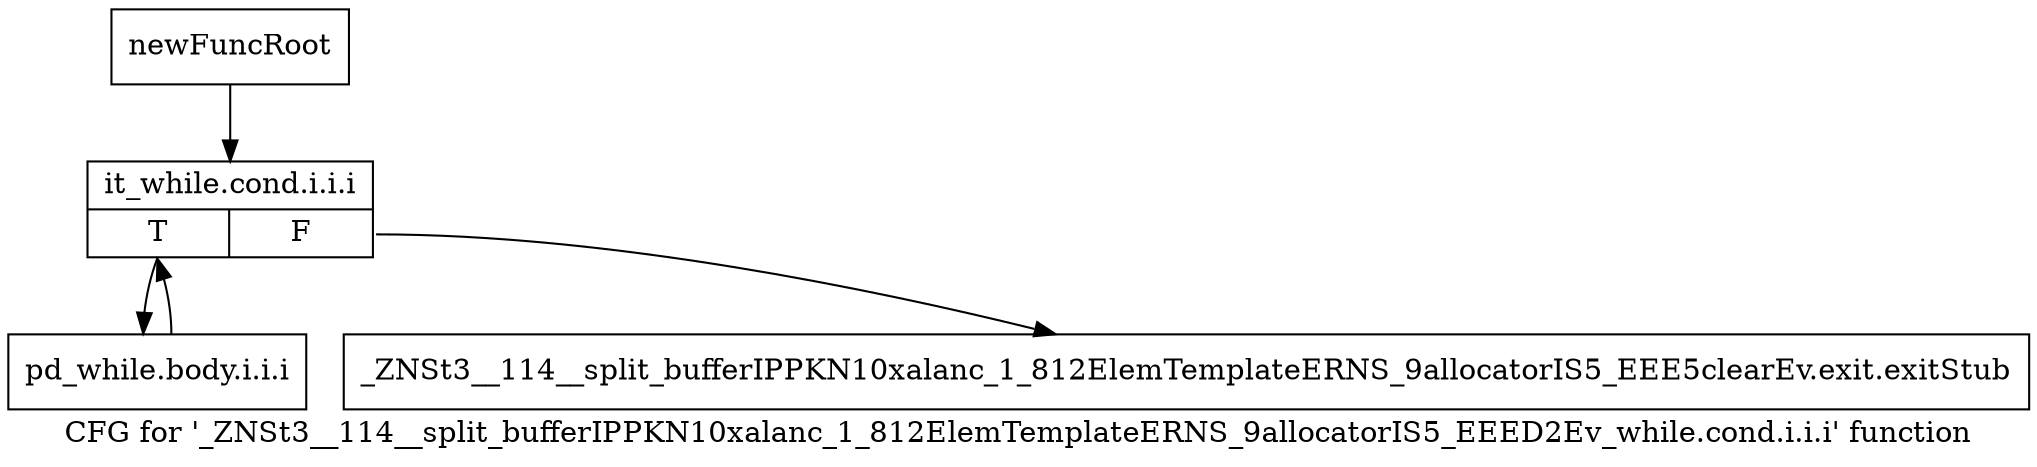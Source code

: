digraph "CFG for '_ZNSt3__114__split_bufferIPPKN10xalanc_1_812ElemTemplateERNS_9allocatorIS5_EEED2Ev_while.cond.i.i.i' function" {
	label="CFG for '_ZNSt3__114__split_bufferIPPKN10xalanc_1_812ElemTemplateERNS_9allocatorIS5_EEED2Ev_while.cond.i.i.i' function";

	Node0xa079a40 [shape=record,label="{newFuncRoot}"];
	Node0xa079a40 -> Node0xa079ae0;
	Node0xa079a90 [shape=record,label="{_ZNSt3__114__split_bufferIPPKN10xalanc_1_812ElemTemplateERNS_9allocatorIS5_EEE5clearEv.exit.exitStub}"];
	Node0xa079ae0 [shape=record,label="{it_while.cond.i.i.i|{<s0>T|<s1>F}}"];
	Node0xa079ae0:s0 -> Node0xa079b30;
	Node0xa079ae0:s1 -> Node0xa079a90;
	Node0xa079b30 [shape=record,label="{pd_while.body.i.i.i}"];
	Node0xa079b30 -> Node0xa079ae0;
}
